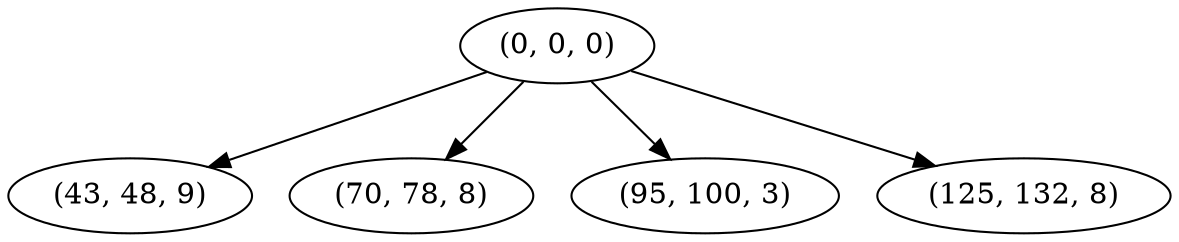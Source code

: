 digraph tree {
    "(0, 0, 0)";
    "(43, 48, 9)";
    "(70, 78, 8)";
    "(95, 100, 3)";
    "(125, 132, 8)";
    "(0, 0, 0)" -> "(43, 48, 9)";
    "(0, 0, 0)" -> "(70, 78, 8)";
    "(0, 0, 0)" -> "(95, 100, 3)";
    "(0, 0, 0)" -> "(125, 132, 8)";
}
